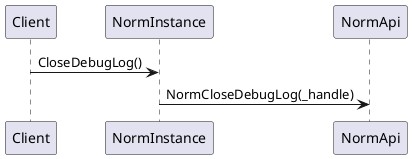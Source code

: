 @startuml
Client -> NormInstance : CloseDebugLog()
NormInstance -> NormApi : NormCloseDebugLog(_handle)
@enduml